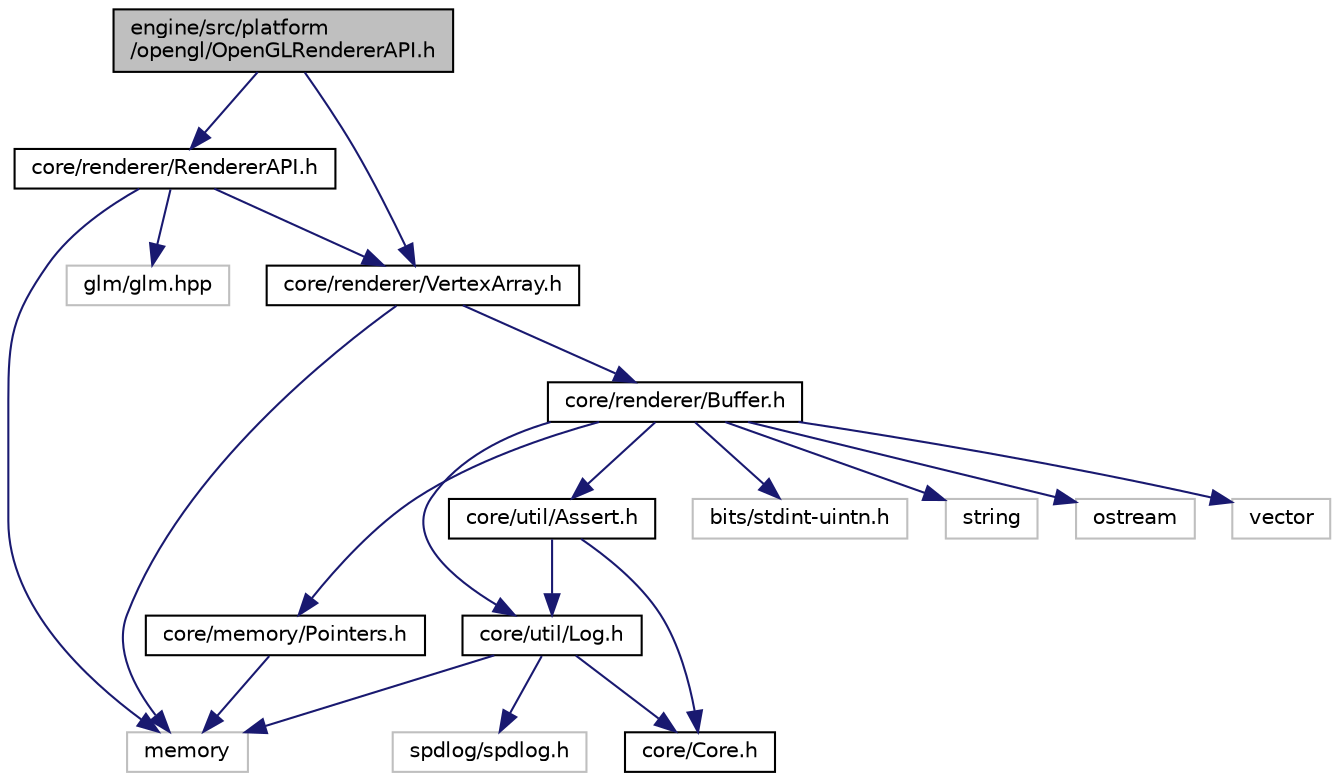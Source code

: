 digraph "engine/src/platform/opengl/OpenGLRendererAPI.h"
{
 // LATEX_PDF_SIZE
  edge [fontname="Helvetica",fontsize="10",labelfontname="Helvetica",labelfontsize="10"];
  node [fontname="Helvetica",fontsize="10",shape=record];
  Node1 [label="engine/src/platform\l/opengl/OpenGLRendererAPI.h",height=0.2,width=0.4,color="black", fillcolor="grey75", style="filled", fontcolor="black",tooltip="The OpenGL rendering implementation."];
  Node1 -> Node2 [color="midnightblue",fontsize="10",style="solid",fontname="Helvetica"];
  Node2 [label="core/renderer/RendererAPI.h",height=0.2,width=0.4,color="black", fillcolor="white", style="filled",URL="$RendererAPI_8h_source.html",tooltip=" "];
  Node2 -> Node3 [color="midnightblue",fontsize="10",style="solid",fontname="Helvetica"];
  Node3 [label="memory",height=0.2,width=0.4,color="grey75", fillcolor="white", style="filled",tooltip=" "];
  Node2 -> Node4 [color="midnightblue",fontsize="10",style="solid",fontname="Helvetica"];
  Node4 [label="glm/glm.hpp",height=0.2,width=0.4,color="grey75", fillcolor="white", style="filled",tooltip=" "];
  Node2 -> Node5 [color="midnightblue",fontsize="10",style="solid",fontname="Helvetica"];
  Node5 [label="core/renderer/VertexArray.h",height=0.2,width=0.4,color="black", fillcolor="white", style="filled",URL="$VertexArray_8h.html",tooltip="The Generic VertexArray API."];
  Node5 -> Node3 [color="midnightblue",fontsize="10",style="solid",fontname="Helvetica"];
  Node5 -> Node6 [color="midnightblue",fontsize="10",style="solid",fontname="Helvetica"];
  Node6 [label="core/renderer/Buffer.h",height=0.2,width=0.4,color="black", fillcolor="white", style="filled",URL="$Buffer_8h.html",tooltip="Buffer abstractions that allow the ease of implementing Buffers for any graphics API."];
  Node6 -> Node7 [color="midnightblue",fontsize="10",style="solid",fontname="Helvetica"];
  Node7 [label="bits/stdint-uintn.h",height=0.2,width=0.4,color="grey75", fillcolor="white", style="filled",tooltip=" "];
  Node6 -> Node8 [color="midnightblue",fontsize="10",style="solid",fontname="Helvetica"];
  Node8 [label="string",height=0.2,width=0.4,color="grey75", fillcolor="white", style="filled",tooltip=" "];
  Node6 -> Node9 [color="midnightblue",fontsize="10",style="solid",fontname="Helvetica"];
  Node9 [label="ostream",height=0.2,width=0.4,color="grey75", fillcolor="white", style="filled",tooltip=" "];
  Node6 -> Node10 [color="midnightblue",fontsize="10",style="solid",fontname="Helvetica"];
  Node10 [label="vector",height=0.2,width=0.4,color="grey75", fillcolor="white", style="filled",tooltip=" "];
  Node6 -> Node11 [color="midnightblue",fontsize="10",style="solid",fontname="Helvetica"];
  Node11 [label="core/memory/Pointers.h",height=0.2,width=0.4,color="black", fillcolor="white", style="filled",URL="$Pointers_8h.html",tooltip="Abstraction for handling pointers within the engine. Currently just aliases for unique and shared poi..."];
  Node11 -> Node3 [color="midnightblue",fontsize="10",style="solid",fontname="Helvetica"];
  Node6 -> Node12 [color="midnightblue",fontsize="10",style="solid",fontname="Helvetica"];
  Node12 [label="core/util/Assert.h",height=0.2,width=0.4,color="black", fillcolor="white", style="filled",URL="$Assert_8h.html",tooltip="This is a utility file that is primarily used for debugging the internals of the engine when incorrec..."];
  Node12 -> Node13 [color="midnightblue",fontsize="10",style="solid",fontname="Helvetica"];
  Node13 [label="core/Core.h",height=0.2,width=0.4,color="black", fillcolor="white", style="filled",URL="$Core_8h.html",tooltip="Core macros to be used all throughout the engine for development and production purposes."];
  Node12 -> Node14 [color="midnightblue",fontsize="10",style="solid",fontname="Helvetica"];
  Node14 [label="core/util/Log.h",height=0.2,width=0.4,color="black", fillcolor="white", style="filled",URL="$Log_8h.html",tooltip="The engines logging utility."];
  Node14 -> Node3 [color="midnightblue",fontsize="10",style="solid",fontname="Helvetica"];
  Node14 -> Node15 [color="midnightblue",fontsize="10",style="solid",fontname="Helvetica"];
  Node15 [label="spdlog/spdlog.h",height=0.2,width=0.4,color="grey75", fillcolor="white", style="filled",tooltip=" "];
  Node14 -> Node13 [color="midnightblue",fontsize="10",style="solid",fontname="Helvetica"];
  Node6 -> Node14 [color="midnightblue",fontsize="10",style="solid",fontname="Helvetica"];
  Node1 -> Node5 [color="midnightblue",fontsize="10",style="solid",fontname="Helvetica"];
}

